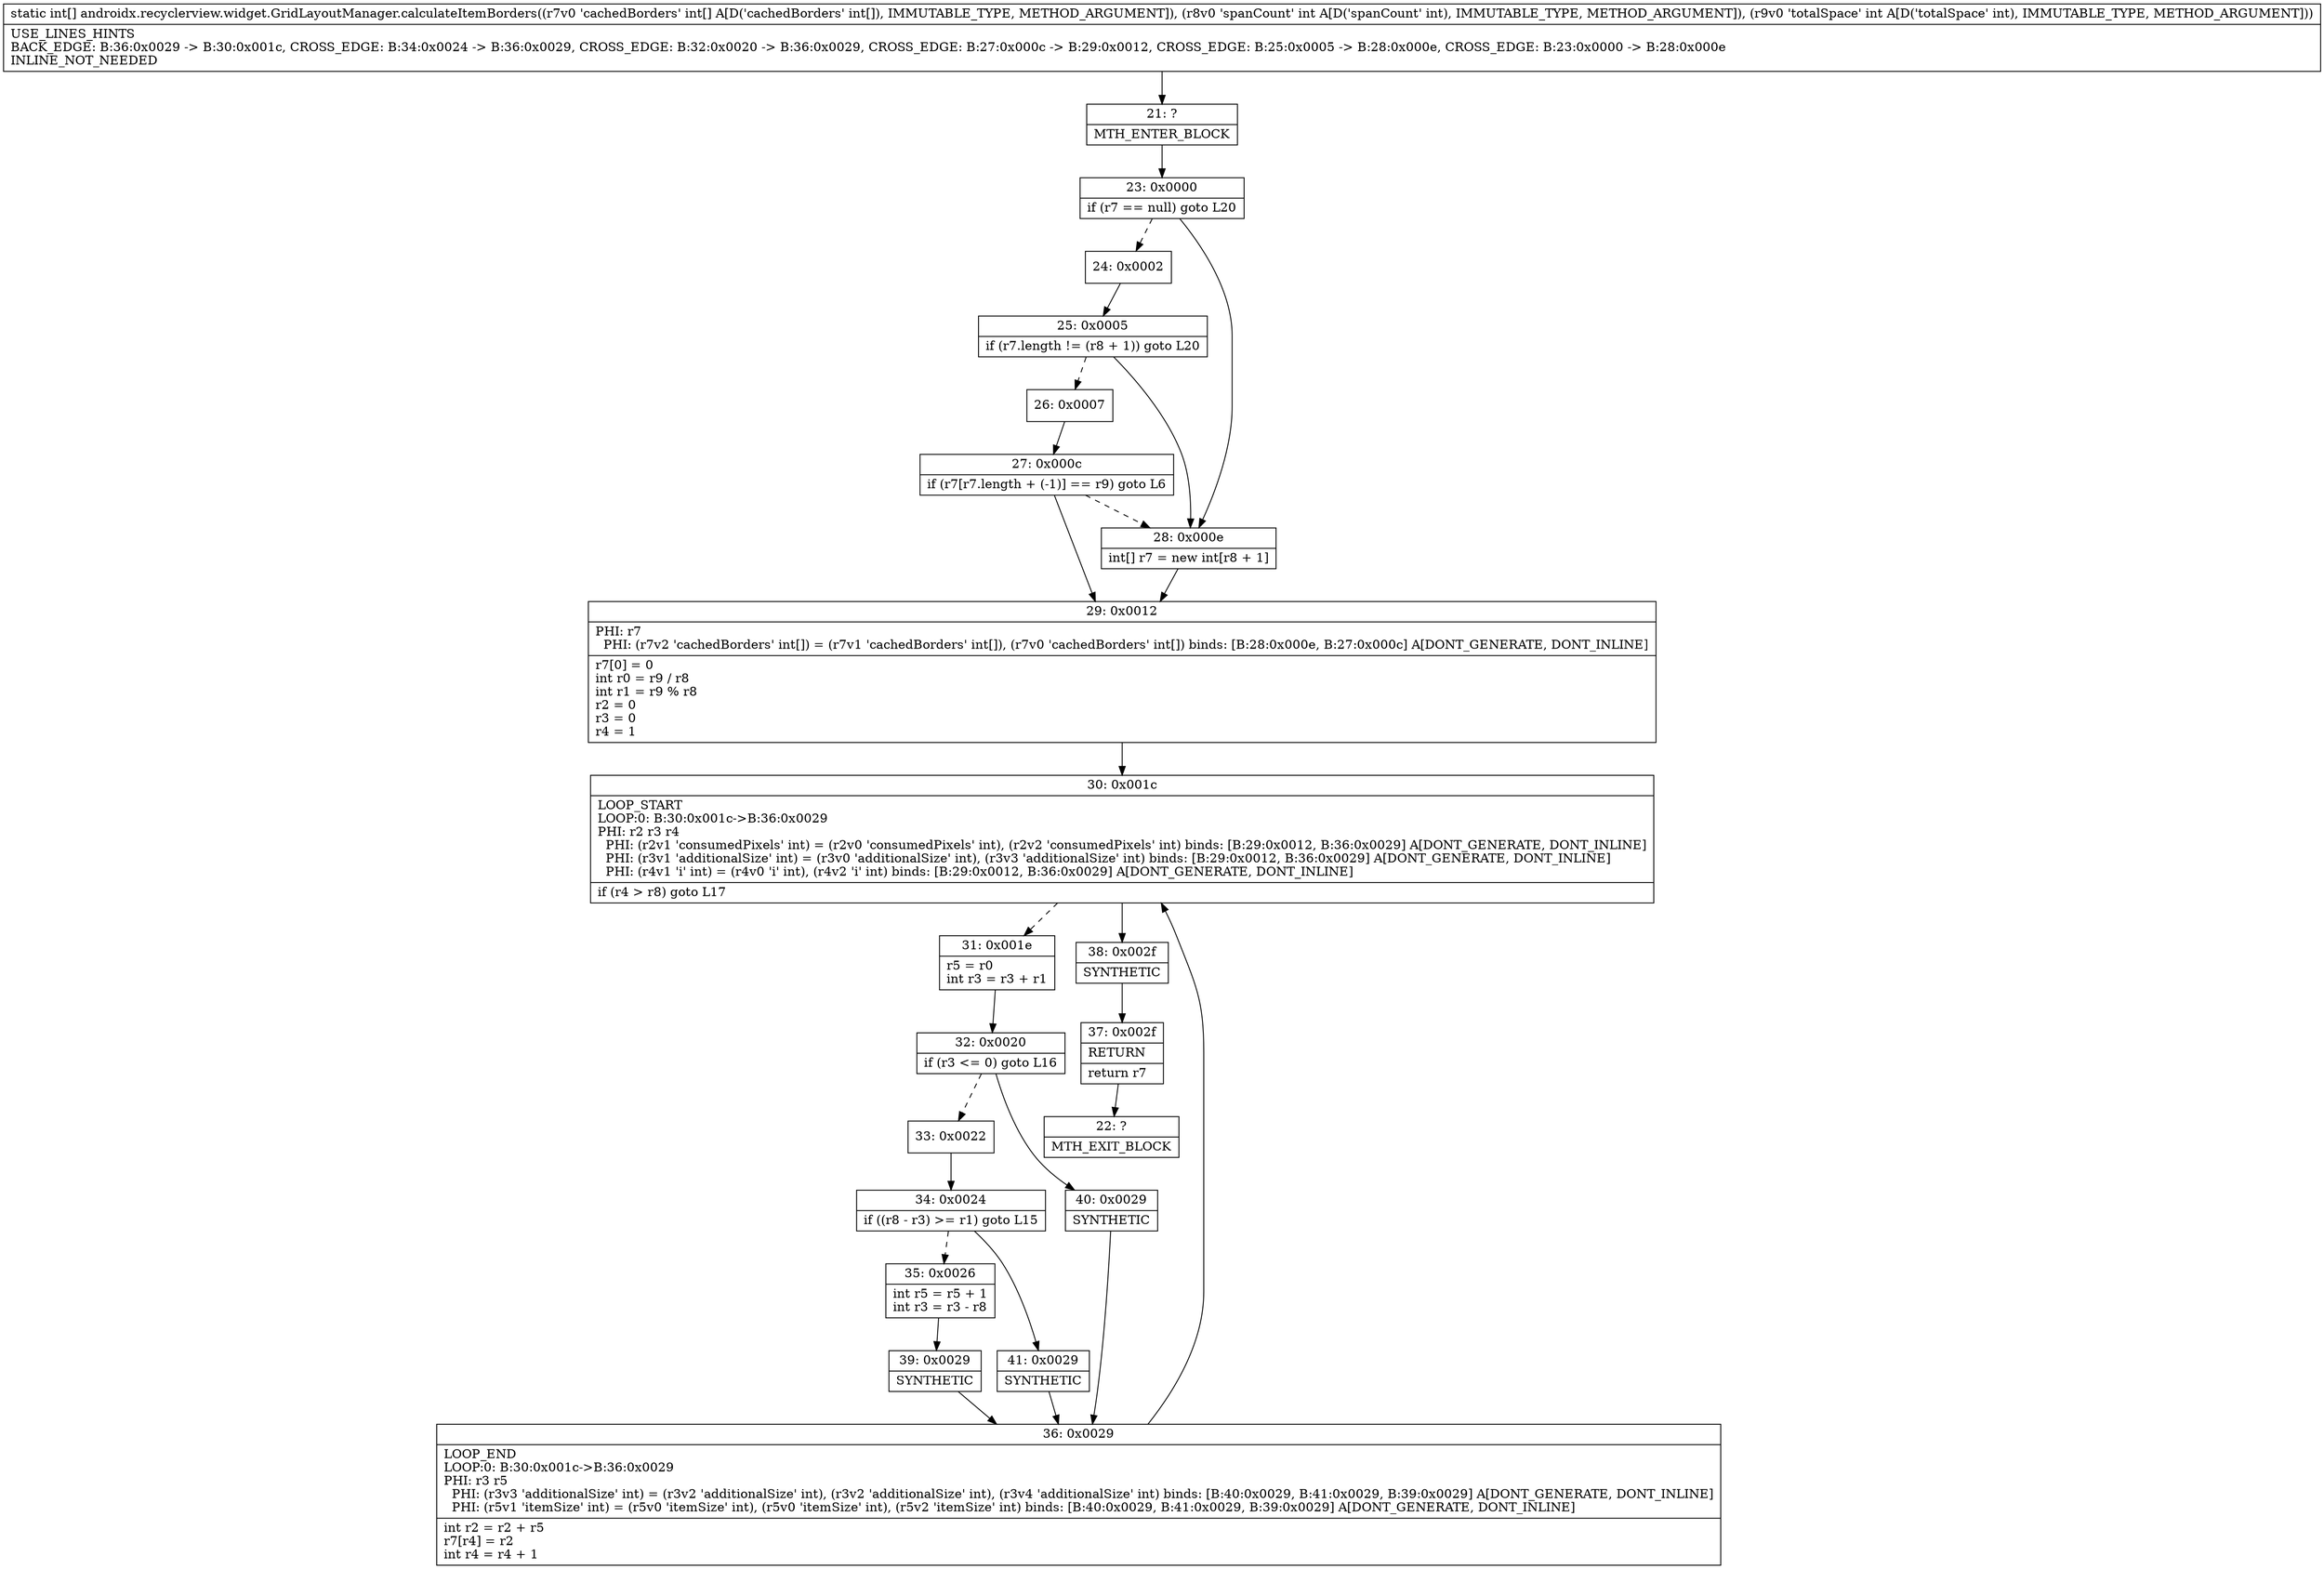 digraph "CFG forandroidx.recyclerview.widget.GridLayoutManager.calculateItemBorders([III)[I" {
Node_21 [shape=record,label="{21\:\ ?|MTH_ENTER_BLOCK\l}"];
Node_23 [shape=record,label="{23\:\ 0x0000|if (r7 == null) goto L20\l}"];
Node_24 [shape=record,label="{24\:\ 0x0002}"];
Node_25 [shape=record,label="{25\:\ 0x0005|if (r7.length != (r8 + 1)) goto L20\l}"];
Node_26 [shape=record,label="{26\:\ 0x0007}"];
Node_27 [shape=record,label="{27\:\ 0x000c|if (r7[r7.length + (\-1)] == r9) goto L6\l}"];
Node_29 [shape=record,label="{29\:\ 0x0012|PHI: r7 \l  PHI: (r7v2 'cachedBorders' int[]) = (r7v1 'cachedBorders' int[]), (r7v0 'cachedBorders' int[]) binds: [B:28:0x000e, B:27:0x000c] A[DONT_GENERATE, DONT_INLINE]\l|r7[0] = 0\lint r0 = r9 \/ r8\lint r1 = r9 % r8\lr2 = 0\lr3 = 0\lr4 = 1\l}"];
Node_30 [shape=record,label="{30\:\ 0x001c|LOOP_START\lLOOP:0: B:30:0x001c\-\>B:36:0x0029\lPHI: r2 r3 r4 \l  PHI: (r2v1 'consumedPixels' int) = (r2v0 'consumedPixels' int), (r2v2 'consumedPixels' int) binds: [B:29:0x0012, B:36:0x0029] A[DONT_GENERATE, DONT_INLINE]\l  PHI: (r3v1 'additionalSize' int) = (r3v0 'additionalSize' int), (r3v3 'additionalSize' int) binds: [B:29:0x0012, B:36:0x0029] A[DONT_GENERATE, DONT_INLINE]\l  PHI: (r4v1 'i' int) = (r4v0 'i' int), (r4v2 'i' int) binds: [B:29:0x0012, B:36:0x0029] A[DONT_GENERATE, DONT_INLINE]\l|if (r4 \> r8) goto L17\l}"];
Node_31 [shape=record,label="{31\:\ 0x001e|r5 = r0\lint r3 = r3 + r1\l}"];
Node_32 [shape=record,label="{32\:\ 0x0020|if (r3 \<= 0) goto L16\l}"];
Node_33 [shape=record,label="{33\:\ 0x0022}"];
Node_34 [shape=record,label="{34\:\ 0x0024|if ((r8 \- r3) \>= r1) goto L15\l}"];
Node_35 [shape=record,label="{35\:\ 0x0026|int r5 = r5 + 1\lint r3 = r3 \- r8\l}"];
Node_39 [shape=record,label="{39\:\ 0x0029|SYNTHETIC\l}"];
Node_36 [shape=record,label="{36\:\ 0x0029|LOOP_END\lLOOP:0: B:30:0x001c\-\>B:36:0x0029\lPHI: r3 r5 \l  PHI: (r3v3 'additionalSize' int) = (r3v2 'additionalSize' int), (r3v2 'additionalSize' int), (r3v4 'additionalSize' int) binds: [B:40:0x0029, B:41:0x0029, B:39:0x0029] A[DONT_GENERATE, DONT_INLINE]\l  PHI: (r5v1 'itemSize' int) = (r5v0 'itemSize' int), (r5v0 'itemSize' int), (r5v2 'itemSize' int) binds: [B:40:0x0029, B:41:0x0029, B:39:0x0029] A[DONT_GENERATE, DONT_INLINE]\l|int r2 = r2 + r5\lr7[r4] = r2\lint r4 = r4 + 1\l}"];
Node_41 [shape=record,label="{41\:\ 0x0029|SYNTHETIC\l}"];
Node_40 [shape=record,label="{40\:\ 0x0029|SYNTHETIC\l}"];
Node_38 [shape=record,label="{38\:\ 0x002f|SYNTHETIC\l}"];
Node_37 [shape=record,label="{37\:\ 0x002f|RETURN\l|return r7\l}"];
Node_22 [shape=record,label="{22\:\ ?|MTH_EXIT_BLOCK\l}"];
Node_28 [shape=record,label="{28\:\ 0x000e|int[] r7 = new int[r8 + 1]\l}"];
MethodNode[shape=record,label="{static int[] androidx.recyclerview.widget.GridLayoutManager.calculateItemBorders((r7v0 'cachedBorders' int[] A[D('cachedBorders' int[]), IMMUTABLE_TYPE, METHOD_ARGUMENT]), (r8v0 'spanCount' int A[D('spanCount' int), IMMUTABLE_TYPE, METHOD_ARGUMENT]), (r9v0 'totalSpace' int A[D('totalSpace' int), IMMUTABLE_TYPE, METHOD_ARGUMENT]))  | USE_LINES_HINTS\lBACK_EDGE: B:36:0x0029 \-\> B:30:0x001c, CROSS_EDGE: B:34:0x0024 \-\> B:36:0x0029, CROSS_EDGE: B:32:0x0020 \-\> B:36:0x0029, CROSS_EDGE: B:27:0x000c \-\> B:29:0x0012, CROSS_EDGE: B:25:0x0005 \-\> B:28:0x000e, CROSS_EDGE: B:23:0x0000 \-\> B:28:0x000e\lINLINE_NOT_NEEDED\l}"];
MethodNode -> Node_21;Node_21 -> Node_23;
Node_23 -> Node_24[style=dashed];
Node_23 -> Node_28;
Node_24 -> Node_25;
Node_25 -> Node_26[style=dashed];
Node_25 -> Node_28;
Node_26 -> Node_27;
Node_27 -> Node_28[style=dashed];
Node_27 -> Node_29;
Node_29 -> Node_30;
Node_30 -> Node_31[style=dashed];
Node_30 -> Node_38;
Node_31 -> Node_32;
Node_32 -> Node_33[style=dashed];
Node_32 -> Node_40;
Node_33 -> Node_34;
Node_34 -> Node_35[style=dashed];
Node_34 -> Node_41;
Node_35 -> Node_39;
Node_39 -> Node_36;
Node_36 -> Node_30;
Node_41 -> Node_36;
Node_40 -> Node_36;
Node_38 -> Node_37;
Node_37 -> Node_22;
Node_28 -> Node_29;
}

